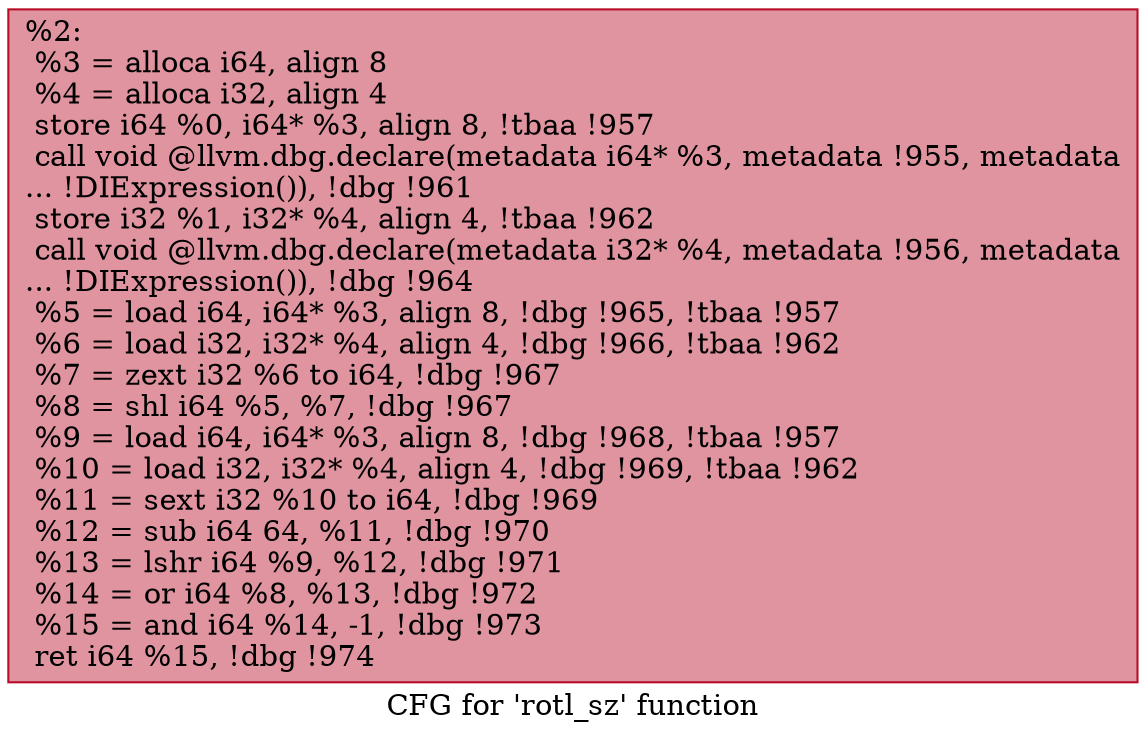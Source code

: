 digraph "CFG for 'rotl_sz' function" {
	label="CFG for 'rotl_sz' function";

	Node0x22d0470 [shape=record,color="#b70d28ff", style=filled, fillcolor="#b70d2870",label="{%2:\l  %3 = alloca i64, align 8\l  %4 = alloca i32, align 4\l  store i64 %0, i64* %3, align 8, !tbaa !957\l  call void @llvm.dbg.declare(metadata i64* %3, metadata !955, metadata\l... !DIExpression()), !dbg !961\l  store i32 %1, i32* %4, align 4, !tbaa !962\l  call void @llvm.dbg.declare(metadata i32* %4, metadata !956, metadata\l... !DIExpression()), !dbg !964\l  %5 = load i64, i64* %3, align 8, !dbg !965, !tbaa !957\l  %6 = load i32, i32* %4, align 4, !dbg !966, !tbaa !962\l  %7 = zext i32 %6 to i64, !dbg !967\l  %8 = shl i64 %5, %7, !dbg !967\l  %9 = load i64, i64* %3, align 8, !dbg !968, !tbaa !957\l  %10 = load i32, i32* %4, align 4, !dbg !969, !tbaa !962\l  %11 = sext i32 %10 to i64, !dbg !969\l  %12 = sub i64 64, %11, !dbg !970\l  %13 = lshr i64 %9, %12, !dbg !971\l  %14 = or i64 %8, %13, !dbg !972\l  %15 = and i64 %14, -1, !dbg !973\l  ret i64 %15, !dbg !974\l}"];
}
